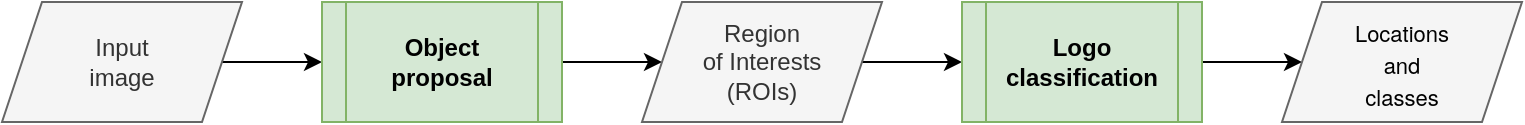 <mxfile version="19.0.3" type="device"><diagram id="xZDseiDDIM-MBZvZAdiw" name="Page-1"><mxGraphModel dx="1562" dy="1082" grid="1" gridSize="10" guides="1" tooltips="1" connect="1" arrows="1" fold="1" page="1" pageScale="1" pageWidth="827" pageHeight="1169" math="0" shadow="0"><root><mxCell id="0"/><mxCell id="1" parent="0"/><mxCell id="W0V4VmYA3O0XYauc46DZ-6" style="edgeStyle=orthogonalEdgeStyle;rounded=0;orthogonalLoop=1;jettySize=auto;html=1;exitX=1;exitY=0.5;exitDx=0;exitDy=0;entryX=0;entryY=0.5;entryDx=0;entryDy=0;" parent="1" source="W0V4VmYA3O0XYauc46DZ-1" target="W0V4VmYA3O0XYauc46DZ-2" edge="1"><mxGeometry relative="1" as="geometry"/></mxCell><mxCell id="W0V4VmYA3O0XYauc46DZ-1" value="Input&lt;br&gt;image" style="shape=parallelogram;perimeter=parallelogramPerimeter;whiteSpace=wrap;html=1;fixedSize=1;fillColor=#f5f5f5;fontColor=#333333;strokeColor=#666666;" parent="1" vertex="1"><mxGeometry width="120" height="60" as="geometry"/></mxCell><mxCell id="W0V4VmYA3O0XYauc46DZ-7" style="edgeStyle=orthogonalEdgeStyle;rounded=0;orthogonalLoop=1;jettySize=auto;html=1;exitX=1;exitY=0.5;exitDx=0;exitDy=0;entryX=0;entryY=0.5;entryDx=0;entryDy=0;" parent="1" source="W0V4VmYA3O0XYauc46DZ-2" target="W0V4VmYA3O0XYauc46DZ-3" edge="1"><mxGeometry relative="1" as="geometry"/></mxCell><mxCell id="W0V4VmYA3O0XYauc46DZ-2" value="Object&lt;br&gt;proposal" style="shape=process;whiteSpace=wrap;html=1;backgroundOutline=1;fillColor=#d5e8d4;strokeColor=#82b366;fontStyle=1" parent="1" vertex="1"><mxGeometry x="160" width="120" height="60" as="geometry"/></mxCell><mxCell id="W0V4VmYA3O0XYauc46DZ-8" style="edgeStyle=orthogonalEdgeStyle;rounded=0;orthogonalLoop=1;jettySize=auto;html=1;exitX=1;exitY=0.5;exitDx=0;exitDy=0;entryX=0;entryY=0.5;entryDx=0;entryDy=0;" parent="1" source="W0V4VmYA3O0XYauc46DZ-3" target="W0V4VmYA3O0XYauc46DZ-4" edge="1"><mxGeometry relative="1" as="geometry"/></mxCell><mxCell id="W0V4VmYA3O0XYauc46DZ-3" value="Region&lt;br&gt;of Interests&lt;br&gt;(ROIs)" style="shape=parallelogram;perimeter=parallelogramPerimeter;whiteSpace=wrap;html=1;fixedSize=1;fillColor=#f5f5f5;fontColor=#333333;strokeColor=#666666;align=center;" parent="1" vertex="1"><mxGeometry x="320" width="120" height="60" as="geometry"/></mxCell><mxCell id="W0V4VmYA3O0XYauc46DZ-9" style="edgeStyle=orthogonalEdgeStyle;rounded=0;orthogonalLoop=1;jettySize=auto;html=1;exitX=1;exitY=0.5;exitDx=0;exitDy=0;entryX=0;entryY=0.5;entryDx=0;entryDy=0;" parent="1" source="W0V4VmYA3O0XYauc46DZ-4" target="W0V4VmYA3O0XYauc46DZ-5" edge="1"><mxGeometry relative="1" as="geometry"/></mxCell><mxCell id="W0V4VmYA3O0XYauc46DZ-4" value="Logo&lt;br&gt;classification" style="shape=process;whiteSpace=wrap;html=1;backgroundOutline=1;fillColor=#d5e8d4;strokeColor=#82b366;fontStyle=1" parent="1" vertex="1"><mxGeometry x="480" width="120" height="60" as="geometry"/></mxCell><mxCell id="W0V4VmYA3O0XYauc46DZ-5" value="&lt;p style=&quot;margin: 0px; font-variant-numeric: normal; font-variant-east-asian: normal; font-stretch: normal; font-size: 11px; line-height: normal; font-family: &amp;quot;Helvetica Neue&amp;quot;; color: rgb(0, 0, 0);&quot; class=&quot;p1&quot;&gt;Locations&lt;/p&gt;&lt;p style=&quot;margin: 0px; font-variant-numeric: normal; font-variant-east-asian: normal; font-stretch: normal; font-size: 11px; line-height: normal; font-family: &amp;quot;Helvetica Neue&amp;quot;; color: rgb(0, 0, 0);&quot; class=&quot;p1&quot;&gt;and&lt;/p&gt;&lt;p style=&quot;margin: 0px; font-variant-numeric: normal; font-variant-east-asian: normal; font-stretch: normal; font-size: 11px; line-height: normal; font-family: &amp;quot;Helvetica Neue&amp;quot;; color: rgb(0, 0, 0);&quot; class=&quot;p1&quot;&gt;classes&lt;/p&gt;" style="shape=parallelogram;perimeter=parallelogramPerimeter;whiteSpace=wrap;html=1;fixedSize=1;fillColor=#f5f5f5;fontColor=#333333;strokeColor=#666666;align=center;" parent="1" vertex="1"><mxGeometry x="640" width="120" height="60" as="geometry"/></mxCell></root></mxGraphModel></diagram></mxfile>
